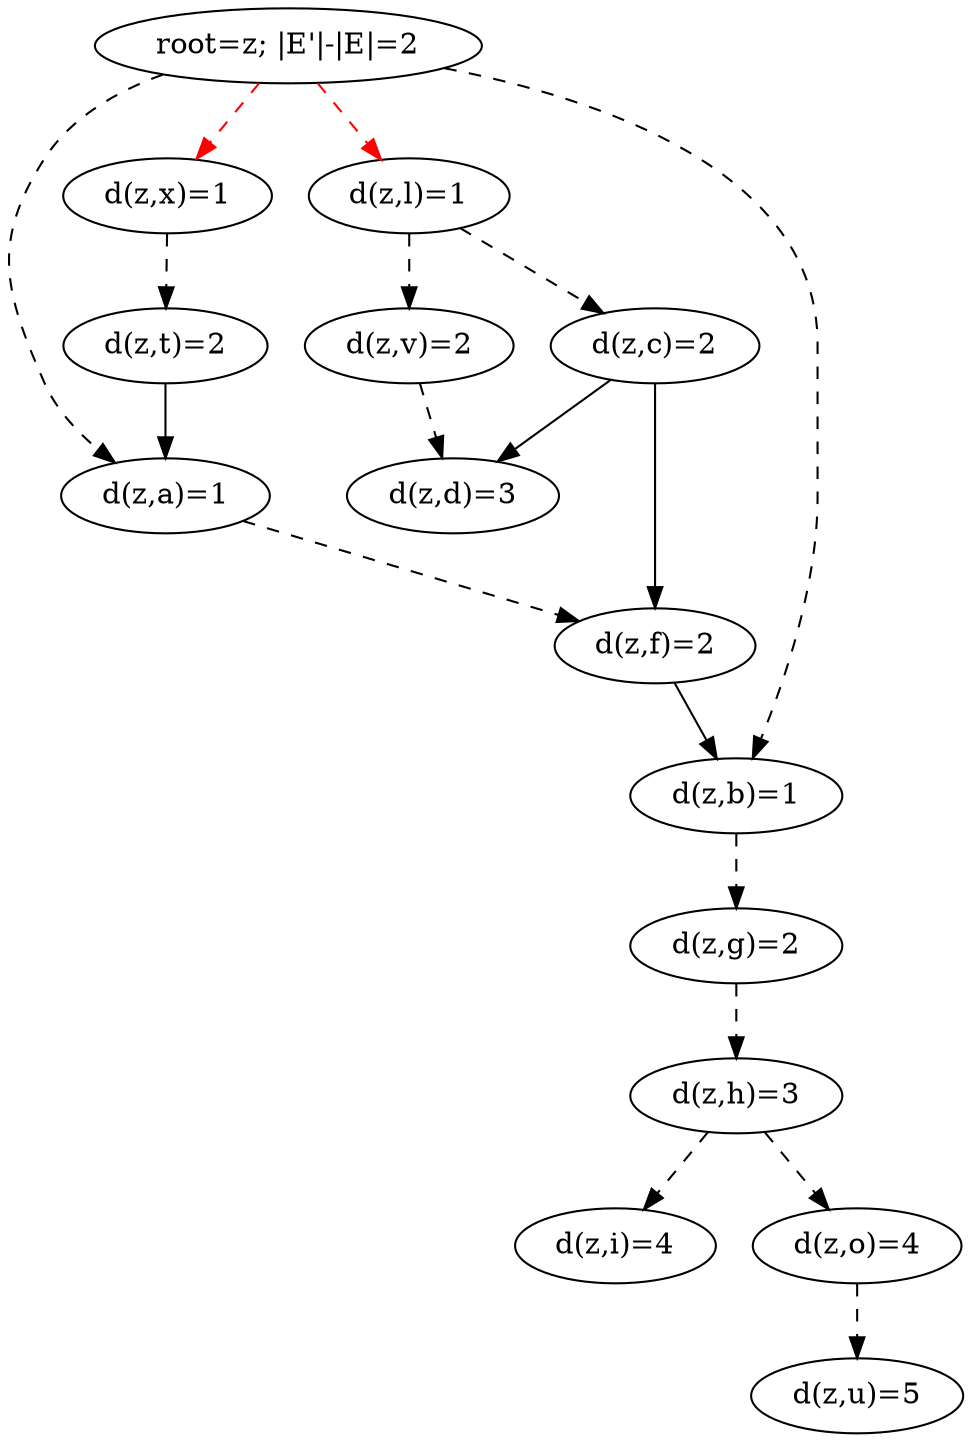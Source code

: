 digraph out {
i [label="d(z,i)=4"];
u [label="d(z,u)=5"];
o [label="d(z,o)=4"];
o -> u [style=dashed];
h [label="d(z,h)=3"];
h -> i [style=dashed];
h -> o [style=dashed];
g [label="d(z,g)=2"];
g -> h [style=dashed];
t [label="d(z,t)=2"];
t -> a;
x [label="d(z,x)=1"];
x -> t [style=dashed];
v [label="d(z,v)=2"];
v -> d [style=dashed];
d [label="d(z,d)=3"];
l [label="d(z,l)=1"];
l -> v [style=dashed];
l -> c [style=dashed];
a [label="d(z,a)=1"];
a -> f [style=dashed];
f [label="d(z,f)=2"];
f -> b;
c [label="d(z,c)=2"];
c -> d;
c -> f;
b [label="d(z,b)=1"];
b -> g [style=dashed];
z [label="root=z; |E'|-|E|=2"];
z -> x [style=dashed, color=red];
z -> l [style=dashed, color=red];
z -> a [style=dashed];
z -> b [style=dashed];
}
